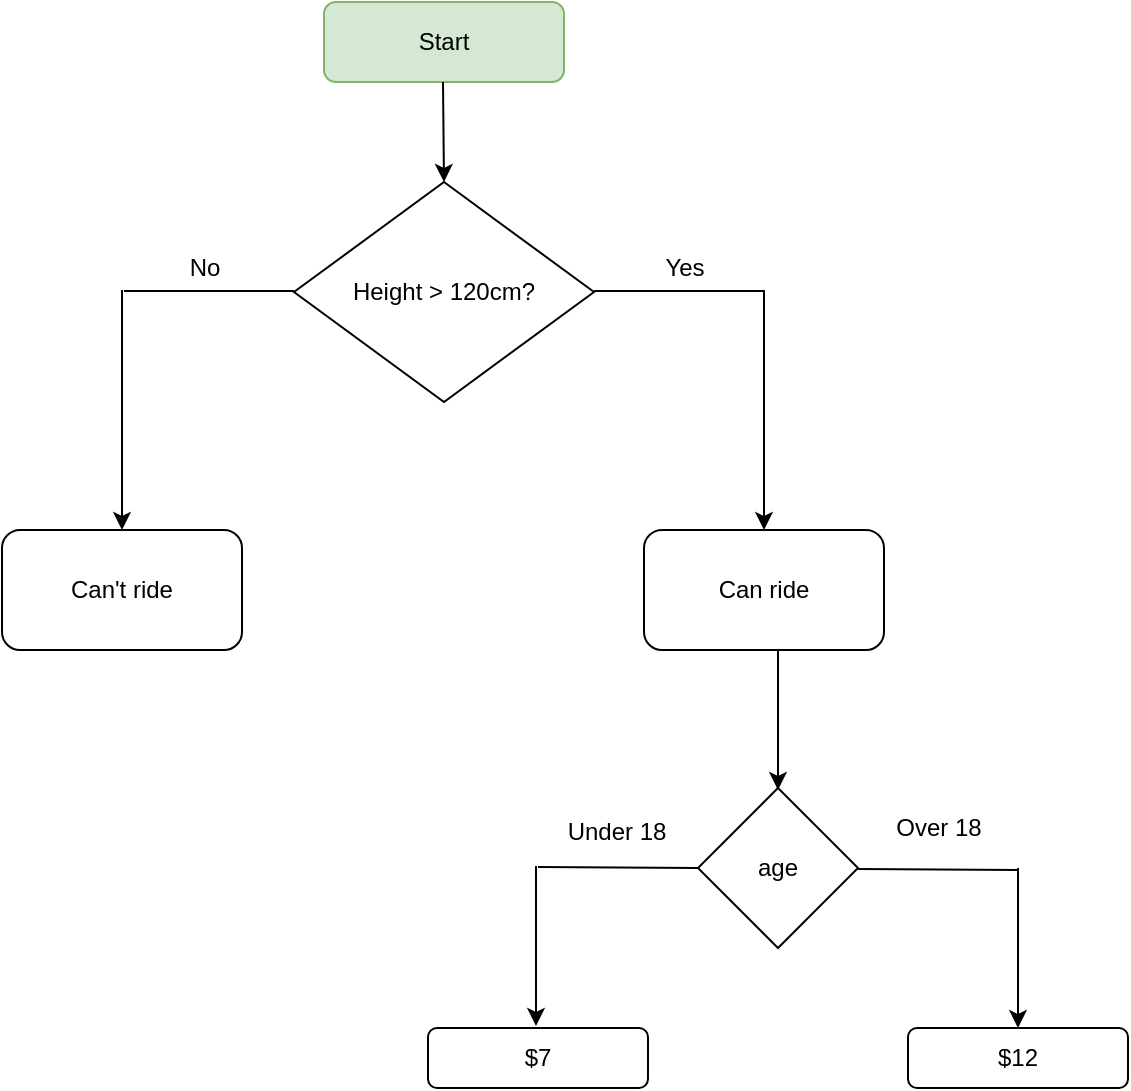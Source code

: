 <mxfile version="22.0.4" type="github">
  <diagram id="C5RBs43oDa-KdzZeNtuy" name="Page-1">
    <mxGraphModel dx="1434" dy="798" grid="1" gridSize="10" guides="1" tooltips="1" connect="1" arrows="1" fold="1" page="1" pageScale="1" pageWidth="827" pageHeight="1169" math="0" shadow="0">
      <root>
        <mxCell id="WIyWlLk6GJQsqaUBKTNV-0" />
        <mxCell id="WIyWlLk6GJQsqaUBKTNV-1" parent="WIyWlLk6GJQsqaUBKTNV-0" />
        <mxCell id="lYftoGgIX5oQ5-9ptulI-0" value="Start" style="rounded=1;whiteSpace=wrap;html=1;fillColor=#d5e8d4;strokeColor=#82b366;" vertex="1" parent="WIyWlLk6GJQsqaUBKTNV-1">
          <mxGeometry x="203" y="80" width="120" height="40" as="geometry" />
        </mxCell>
        <mxCell id="lYftoGgIX5oQ5-9ptulI-1" value="" style="endArrow=classic;html=1;rounded=0;" edge="1" parent="WIyWlLk6GJQsqaUBKTNV-1">
          <mxGeometry width="50" height="50" relative="1" as="geometry">
            <mxPoint x="262.5" y="120" as="sourcePoint" />
            <mxPoint x="263" y="170" as="targetPoint" />
          </mxGeometry>
        </mxCell>
        <mxCell id="lYftoGgIX5oQ5-9ptulI-2" value="Height &amp;gt; 120cm?" style="rhombus;whiteSpace=wrap;html=1;" vertex="1" parent="WIyWlLk6GJQsqaUBKTNV-1">
          <mxGeometry x="188" y="170" width="150" height="110" as="geometry" />
        </mxCell>
        <mxCell id="lYftoGgIX5oQ5-9ptulI-18" value="" style="endArrow=none;html=1;rounded=0;" edge="1" parent="WIyWlLk6GJQsqaUBKTNV-1">
          <mxGeometry width="50" height="50" relative="1" as="geometry">
            <mxPoint x="338" y="224.5" as="sourcePoint" />
            <mxPoint x="423" y="224.5" as="targetPoint" />
          </mxGeometry>
        </mxCell>
        <mxCell id="lYftoGgIX5oQ5-9ptulI-19" value="" style="endArrow=classic;html=1;rounded=0;" edge="1" parent="WIyWlLk6GJQsqaUBKTNV-1">
          <mxGeometry width="50" height="50" relative="1" as="geometry">
            <mxPoint x="423" y="224" as="sourcePoint" />
            <mxPoint x="423" y="344" as="targetPoint" />
          </mxGeometry>
        </mxCell>
        <mxCell id="lYftoGgIX5oQ5-9ptulI-20" value="Yes" style="text;html=1;align=center;verticalAlign=middle;resizable=0;points=[];autosize=1;strokeColor=none;fillColor=none;" vertex="1" parent="WIyWlLk6GJQsqaUBKTNV-1">
          <mxGeometry x="363" y="198" width="40" height="30" as="geometry" />
        </mxCell>
        <mxCell id="lYftoGgIX5oQ5-9ptulI-21" value="Can ride" style="rounded=1;whiteSpace=wrap;html=1;" vertex="1" parent="WIyWlLk6GJQsqaUBKTNV-1">
          <mxGeometry x="363" y="344" width="120" height="60" as="geometry" />
        </mxCell>
        <mxCell id="lYftoGgIX5oQ5-9ptulI-22" value="" style="endArrow=none;html=1;rounded=0;" edge="1" parent="WIyWlLk6GJQsqaUBKTNV-1">
          <mxGeometry width="50" height="50" relative="1" as="geometry">
            <mxPoint x="103" y="224.5" as="sourcePoint" />
            <mxPoint x="188" y="224.5" as="targetPoint" />
          </mxGeometry>
        </mxCell>
        <mxCell id="lYftoGgIX5oQ5-9ptulI-23" value="" style="endArrow=classic;html=1;rounded=0;" edge="1" parent="WIyWlLk6GJQsqaUBKTNV-1">
          <mxGeometry width="50" height="50" relative="1" as="geometry">
            <mxPoint x="102" y="224" as="sourcePoint" />
            <mxPoint x="102" y="344" as="targetPoint" />
          </mxGeometry>
        </mxCell>
        <mxCell id="lYftoGgIX5oQ5-9ptulI-24" value="Can&#39;t ride" style="rounded=1;whiteSpace=wrap;html=1;" vertex="1" parent="WIyWlLk6GJQsqaUBKTNV-1">
          <mxGeometry x="42" y="344" width="120" height="60" as="geometry" />
        </mxCell>
        <mxCell id="lYftoGgIX5oQ5-9ptulI-25" value="No" style="text;html=1;align=center;verticalAlign=middle;resizable=0;points=[];autosize=1;strokeColor=none;fillColor=none;" vertex="1" parent="WIyWlLk6GJQsqaUBKTNV-1">
          <mxGeometry x="123" y="198" width="40" height="30" as="geometry" />
        </mxCell>
        <mxCell id="lYftoGgIX5oQ5-9ptulI-26" value="" style="endArrow=classic;html=1;rounded=0;" edge="1" parent="WIyWlLk6GJQsqaUBKTNV-1">
          <mxGeometry width="50" height="50" relative="1" as="geometry">
            <mxPoint x="430" y="404" as="sourcePoint" />
            <mxPoint x="430" y="474" as="targetPoint" />
          </mxGeometry>
        </mxCell>
        <mxCell id="lYftoGgIX5oQ5-9ptulI-27" value="age" style="rhombus;whiteSpace=wrap;html=1;" vertex="1" parent="WIyWlLk6GJQsqaUBKTNV-1">
          <mxGeometry x="390" y="473" width="80" height="80" as="geometry" />
        </mxCell>
        <mxCell id="lYftoGgIX5oQ5-9ptulI-28" value="" style="endArrow=none;html=1;rounded=0;" edge="1" parent="WIyWlLk6GJQsqaUBKTNV-1">
          <mxGeometry width="50" height="50" relative="1" as="geometry">
            <mxPoint x="470" y="513.5" as="sourcePoint" />
            <mxPoint x="550" y="514" as="targetPoint" />
          </mxGeometry>
        </mxCell>
        <mxCell id="lYftoGgIX5oQ5-9ptulI-29" value="" style="endArrow=classic;html=1;rounded=0;" edge="1" parent="WIyWlLk6GJQsqaUBKTNV-1">
          <mxGeometry width="50" height="50" relative="1" as="geometry">
            <mxPoint x="550" y="513" as="sourcePoint" />
            <mxPoint x="550" y="593" as="targetPoint" />
          </mxGeometry>
        </mxCell>
        <mxCell id="lYftoGgIX5oQ5-9ptulI-30" value="Over 18" style="text;html=1;align=center;verticalAlign=middle;resizable=0;points=[];autosize=1;strokeColor=none;fillColor=none;" vertex="1" parent="WIyWlLk6GJQsqaUBKTNV-1">
          <mxGeometry x="475" y="478" width="70" height="30" as="geometry" />
        </mxCell>
        <mxCell id="lYftoGgIX5oQ5-9ptulI-31" value="$12" style="rounded=1;whiteSpace=wrap;html=1;" vertex="1" parent="WIyWlLk6GJQsqaUBKTNV-1">
          <mxGeometry x="495" y="593" width="110" height="30" as="geometry" />
        </mxCell>
        <mxCell id="lYftoGgIX5oQ5-9ptulI-32" value="" style="endArrow=none;html=1;rounded=0;" edge="1" parent="WIyWlLk6GJQsqaUBKTNV-1">
          <mxGeometry width="50" height="50" relative="1" as="geometry">
            <mxPoint x="310" y="512.5" as="sourcePoint" />
            <mxPoint x="390" y="513" as="targetPoint" />
          </mxGeometry>
        </mxCell>
        <mxCell id="lYftoGgIX5oQ5-9ptulI-33" value="Under 18" style="text;html=1;align=center;verticalAlign=middle;resizable=0;points=[];autosize=1;strokeColor=none;fillColor=none;" vertex="1" parent="WIyWlLk6GJQsqaUBKTNV-1">
          <mxGeometry x="314" y="480" width="70" height="30" as="geometry" />
        </mxCell>
        <mxCell id="lYftoGgIX5oQ5-9ptulI-34" value="" style="endArrow=classic;html=1;rounded=0;" edge="1" parent="WIyWlLk6GJQsqaUBKTNV-1">
          <mxGeometry width="50" height="50" relative="1" as="geometry">
            <mxPoint x="309" y="512" as="sourcePoint" />
            <mxPoint x="309" y="592" as="targetPoint" />
          </mxGeometry>
        </mxCell>
        <mxCell id="lYftoGgIX5oQ5-9ptulI-35" value="$7" style="rounded=1;whiteSpace=wrap;html=1;" vertex="1" parent="WIyWlLk6GJQsqaUBKTNV-1">
          <mxGeometry x="255" y="593" width="110" height="30" as="geometry" />
        </mxCell>
      </root>
    </mxGraphModel>
  </diagram>
</mxfile>
